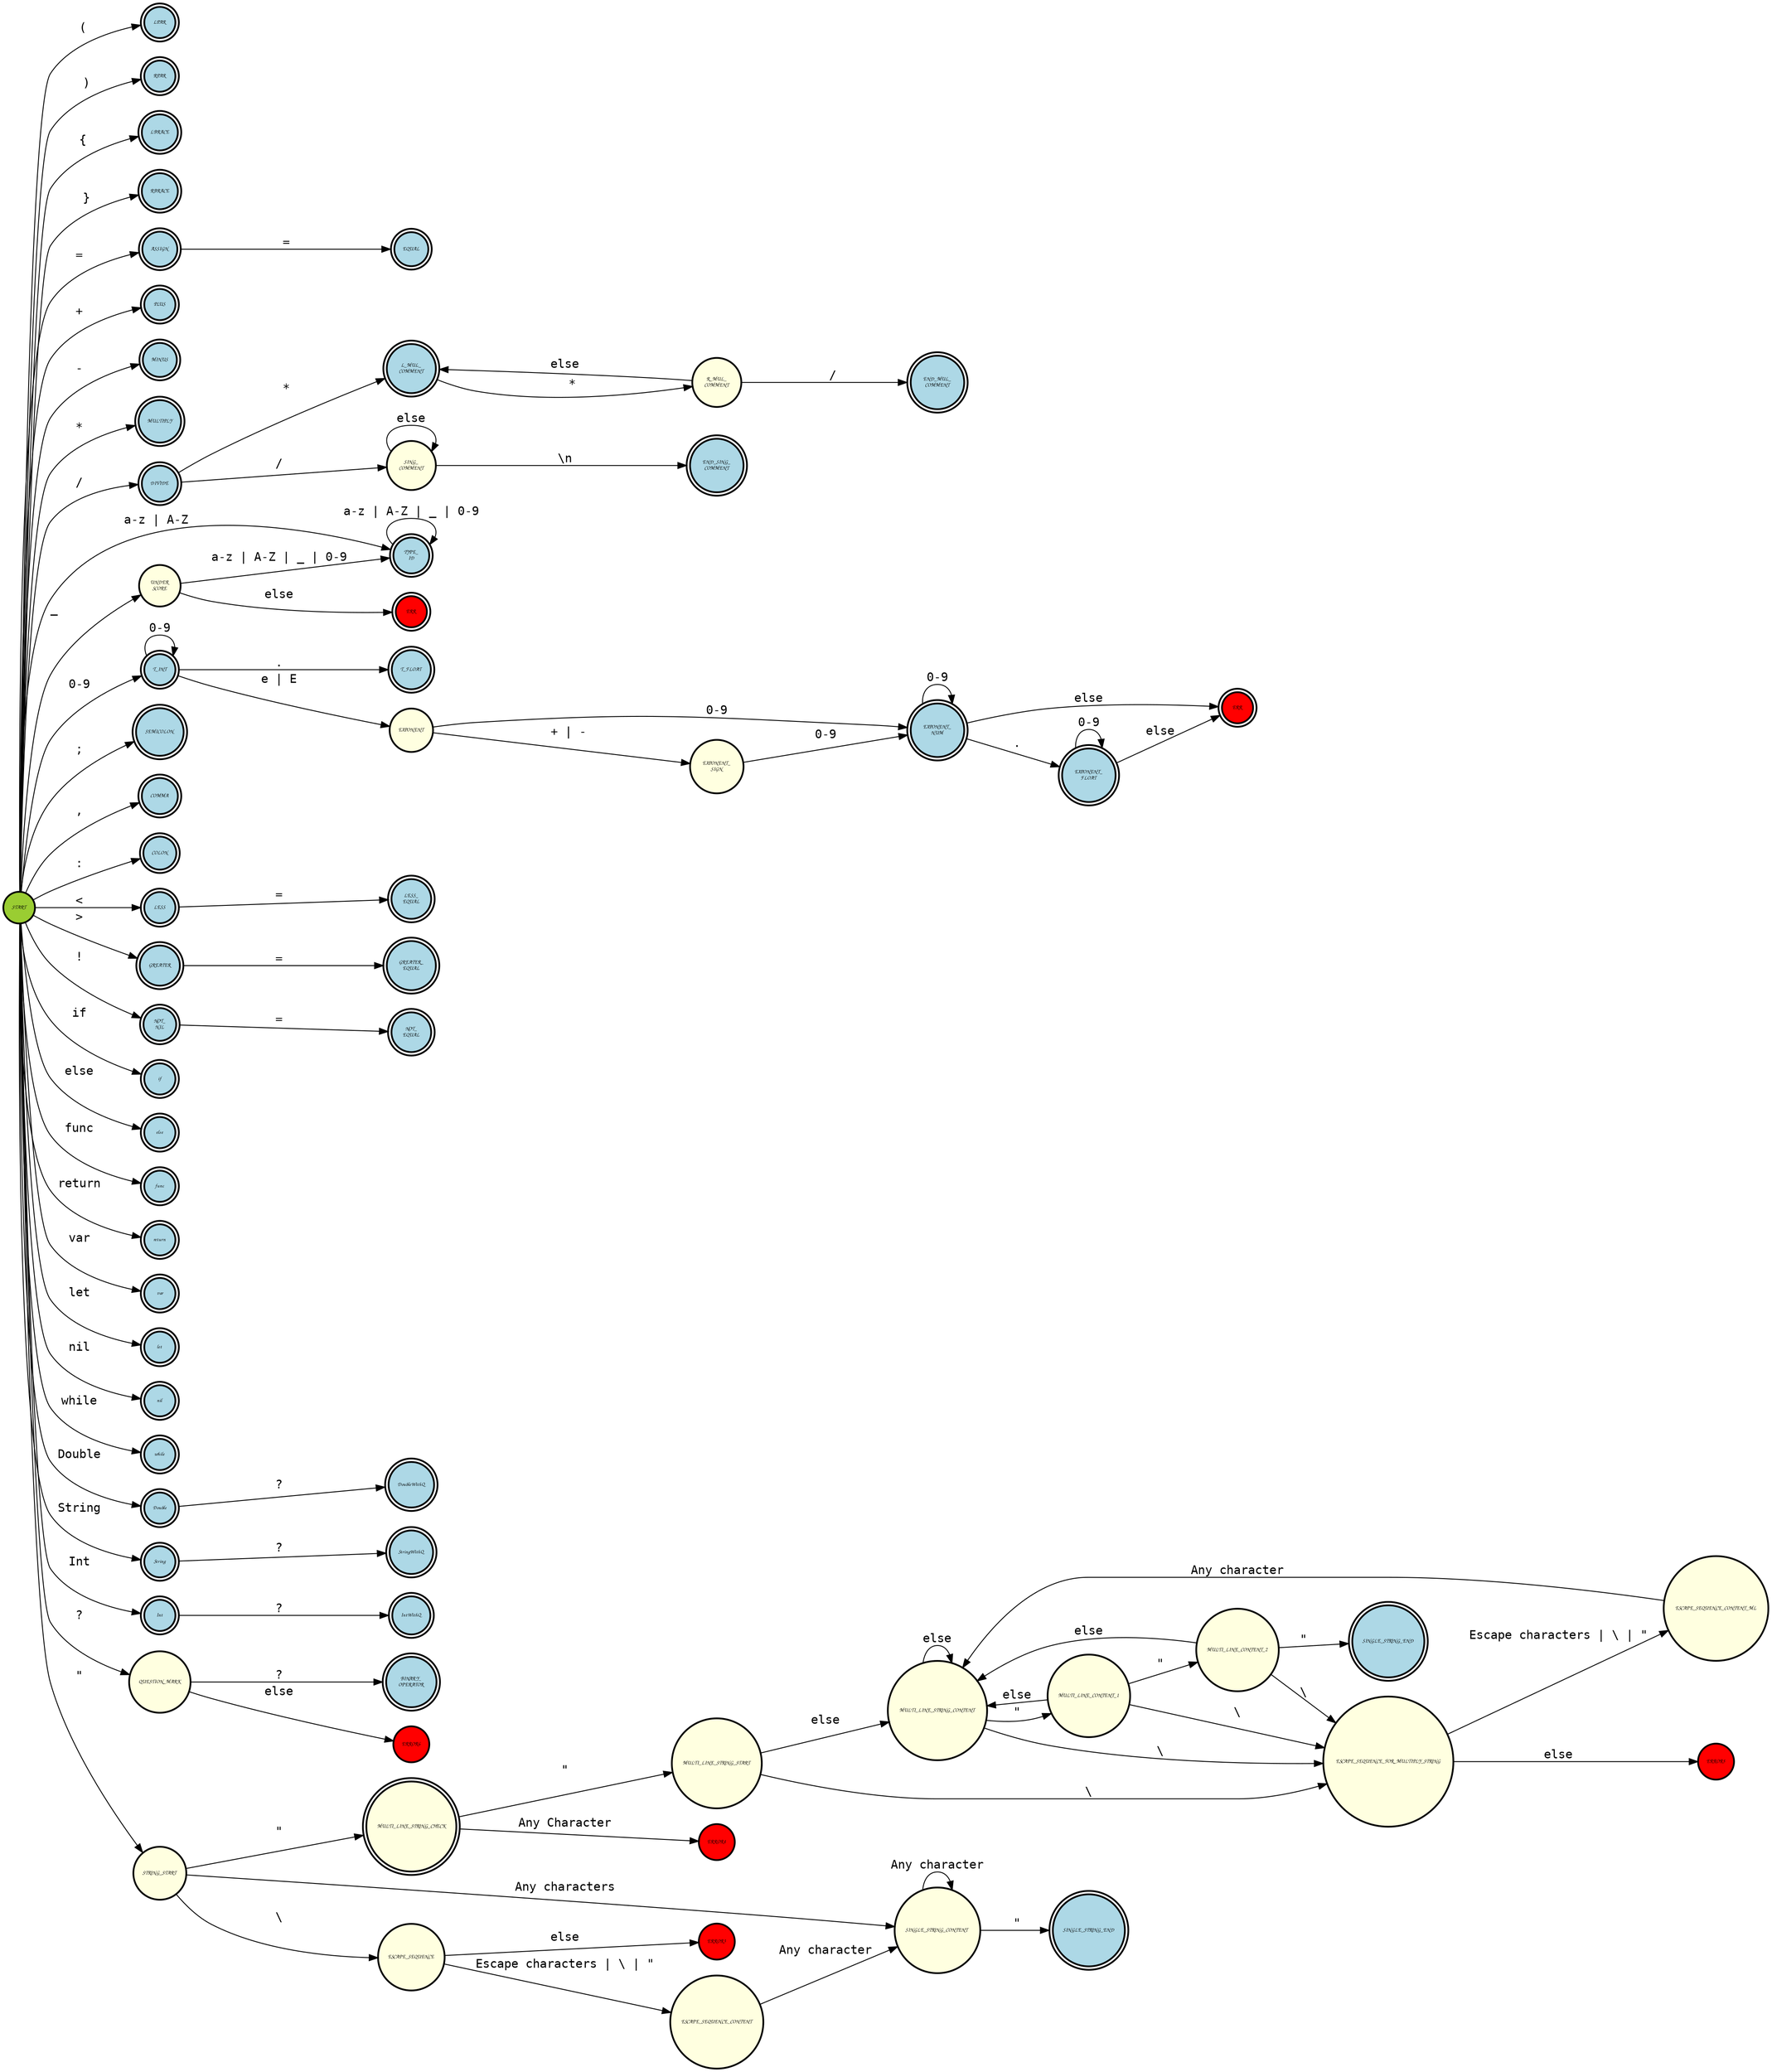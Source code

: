 digraph LexicalAnalyzer {
  node [shape=circle, fontsize=6, fontname="Comic Sans MS", style=filled, fillcolor="white", color="black", penwidth=2, fontcolor="black"];
  rankdir=LR;

  edge [fontname = mono]
  
  START [label="START", fillcolor = yellowgreen]
  LPAR [shape=doublecircle, label="LPAR" fillcolor = lightblue]
  RPAR [shape=doublecircle, label="RPAR" fillcolor = lightblue]
  LBRACE [shape=doublecircle, label="LBRACE" fillcolor = lightblue]
  RBRACE [shape=doublecircle, label="RBRACE" fillcolor = lightblue]
  ASSIGN [shape=doublecircle, label="ASSIGN" fillcolor = lightblue]
  EQUAL [shape=doublecircle, label="EQUAL" fillcolor = lightblue]
  PLUS [shape=doublecircle, label="PLUS" fillcolor = lightblue]
  MINUS [shape=doublecircle, label="MINUS" fillcolor = lightblue]
  MULTIPLY [shape=doublecircle, label="MULTIPLY" fillcolor = lightblue]
  DIVIDE [shape=doublecircle, label="DIVIDE" fillcolor = lightblue]
  R_MUL_COMMENT [label="R_MUL_\nCOMMENT" fillcolor = lightyellow]
  END_MUL_COMMENT [shape=doublecircle, label="END_MUL_\nCOMMENT" fillcolor = lightblue]
  END_SING_COMMENT [shape=doublecircle, label="END_SING_\nCOMMENT" fillcolor = lightblue]
  L_MUL_COMMENT [shape=doublecircle, label="L_MUL_\nCOMMENT" fillcolor = lightblue]
  SING_COMMENT [ label="SING_\nCOMMENT"fillcolor = lightyellow ]
  UNDERSCORE [label="UNDER\nSCORE"fillcolor = lightyellow ]
  TYPE_ID [shape=doublecircle, label="TYPE_\nID" fillcolor = lightblue]
  ERR1 [shape=doublecircle, label="ERR" fillcolor = red]
  ERR2 [shape=doublecircle, label="ERR"fillcolor = red]
  T_INT [shape=doublecircle, label="T_INT" fillcolor = lightblue]
  T_FLOAT [shape=doublecircle, label="T_FLOAT" fillcolor = lightblue]
  EXPONENT [label="EXPONENT" fillcolor = lightyellow]
  EXPONENT_SIGN [label="EXPONENT_\nSIGN" fillcolor = lightyellow]
  EXPONENT_NUM [shape=doublecircle, label="EXPONENT_\nNUM" fillcolor = lightblue]
  EXPONENT_FLOAT [shape=doublecircle, label="EXPONENT_\nFLOAT" fillcolor = lightblue]
  SEMICOLON [shape=doublecircle, label="SEMICOLON" fillcolor = lightblue]
  COMMA [shape=doublecircle, label="COMMA" fillcolor = lightblue]
  COLON [shape=doublecircle, label="COLON" fillcolor = lightblue]
  LESS [shape=doublecircle, label="LESS" fillcolor = lightblue]
  GREATER [shape=doublecircle, label="GREATER" fillcolor = lightblue]
  LESS_EQUAL [shape=doublecircle, label="LESS_\nEQUAL" fillcolor = lightblue]
  GREATER_EQUAL [shape=doublecircle, label="GREATER_\nEQUAL" fillcolor = lightblue]
  NOT_EQUAL [shape=doublecircle, label="NOT_\nEQUAL" fillcolor = lightblue]
  NOT_NIL [shape=doublecircle, label="NOT_\nNIL" fillcolor = lightblue]
  if [shape=doublecircle, label="if" fillcolor = lightblue]
  else [shape=doublecircle, label="else" fillcolor = lightblue]
  func [shape=doublecircle, label="func" fillcolor = lightblue]
  return [shape=doublecircle, label="return" fillcolor = lightblue]
  var [shape=doublecircle, label="var" fillcolor = lightblue]
  let [shape=doublecircle, label ="let" fillcolor = lightblue]
  nil [shape=doublecircle, label="nil" fillcolor = lightblue]
  while [shape=doublecircle, label="while" fillcolor = lightblue]
  Double [shape=doublecircle, label="Double" fillcolor = lightblue]
  DoubleWithQ [shape=doublecircle, label="DoubleWithQ" fillcolor = lightblue]
  String [shape=doublecircle, label="String" fillcolor = lightblue]
  StringWithQ [shape=doublecircle, label="StringWithQ" fillcolor = lightblue]
  Int [shape=doublecircle, label="Int" fillcolor = lightblue]
  IntWithQ [shape=doublecircle, label="IntWithQ" fillcolor = lightblue]
  BINARY_OPERATOR[shape=doublecircle, label="BINARY_\nOPERATOR" fillcolor = lightblue]




  //Keywords
  START -> if [label="if"]
  START -> else [label="else"]
  START -> func [label="func"]
  START -> return [label="return"]
  START -> var [label="var"]
  START -> let [label="let"]
  START -> nil [label="nil"]
  START -> while [label="while"]

  //Keywords but , datatypes
  START -> Double [label="Double"]
  Double -> DoubleWithQ [label="?"]
  START -> String [label="String"]
  String -> StringWithQ [label="?"]
  START -> Int [label="Int"]
  Int -> IntWithQ [label="?"]






  // Simple Brackets
  START -> LPAR [label=" ("]
  START -> RPAR [label="  )"]


  // Figured brackets  
  START -> LBRACE [label=" {"]
  START -> RBRACE [label="  }"]

  // Assignment
  START -> ASSIGN [label="="]
  // Equality
  ASSIGN -> EQUAL [label="  ="]
  
  // Arithmetic
  START -> PLUS [label="+"]
  START -> MINUS [label="-"]
  START -> MULTIPLY [label="*"]
  START -> DIVIDE [label="/"]


  // Comments
  DIVIDE -> L_MUL_COMMENT [label="  *"]
  L_MUL_COMMENT -> R_MUL_COMMENT [label="  *"]
  R_MUL_COMMENT -> L_MUL_COMMENT [label="else"]
  R_MUL_COMMENT -> END_MUL_COMMENT [label="  /"]
  DIVIDE -> SING_COMMENT [label="/"]
  SING_COMMENT -> SING_COMMENT [label="else"]
  SING_COMMENT -> END_SING_COMMENT [label="\\n"]

  // Indentifier
  START -> TYPE_ID [label="a-z | A-Z "]
  START -> UNDERSCORE [label="_       "]
  UNDERSCORE -> TYPE_ID [label="a-z | A-Z | _ | 0-9"]
  UNDERSCORE -> ERR1 [label="else"]
  TYPE_ID -> TYPE_ID [label="a-z | A-Z | _ | 0-9"]


  // Numbers
  START -> T_INT [label="0-9"]
  T_INT -> T_INT [label="0-9"]
  T_INT -> T_FLOAT [label="."]


  //Exponent
  T_INT -> EXPONENT [label="e | E"]
  EXPONENT -> EXPONENT_SIGN [label=" + | -"]
  EXPONENT -> EXPONENT_NUM [label="0-9"]
  EXPONENT_SIGN -> EXPONENT_NUM [label="0-9"]
  EXPONENT_NUM -> EXPONENT_NUM [label="0-9"]
  EXPONENT_NUM -> EXPONENT_FLOAT [label="."]
  EXPONENT_FLOAT -> EXPONENT_FLOAT [label="0-9"]
  EXPONENT_FLOAT -> ERR2 [label="else"]
  EXPONENT_NUM -> ERR2 [label="else"]

  // Different spells
  START -> COLON [label=":"]
  START -> SEMICOLON [label=";"]
  START -> COMMA [label=","]
  
  // Comparison
  QUESTION_MARK [label="QUESTION_MARK" fillcolor = lightyellow]
  START -> QUESTION_MARK [label="?"]
  QUESTION_MARK -> ERROR6  [label = "else"]
  QUESTION_MARK -> BINARY_OPERATOR [label="?"]
  START -> LESS [label="<"]
  LESS -> LESS_EQUAL [label="="]
  START -> GREATER [label=">"]
  GREATER -> GREATER_EQUAL [label="="]
  START -> NOT_NIL [label="!"]
  NOT_NIL-> NOT_EQUAL [label="="]


  // String
  STRING_START [label="STRING_START" fillcolor = lightyellow]
  SINGLE_STRING_END [label="SINGLE_STRING_END" fillcolor = lightyellow]
  ESCAPE_SEQUENCE [label="ESCAPE_SEQUENCE" fillcolor = lightyellow]
  ESCAPE_SEQUENCE_CONTENT [label="ESCAPE_SEQUENCE_CONTENT" fillcolor = lightyellow]
  SINGLE_STRING_CONTENT [label="SINGLE_STRING_CONTENT " fillcolor = lightyellow]
  MULTI_LINE_STRING_CHECK [shape=doublecircle label="MULTI_LINE_STRING_CHECK" fillcolor = lightyellow]
  MULTI_LINE_STRING_CONTENT [label="MULTI_LINE_STRING_CONTENT" fillcolor = lightyellow]
  MULTI_LINE_STRING_END [label="MULTI_LINE_STRING_END" fillcolor = lightyellow]
  SINGLE_STRING_END[shape=doublecircle, label="SINGLE_STRING_END" fillcolor = lightblue]
  MULTI_LINE_STRING_START[label="MULTI_LINE_STRING_START" fillcolor = lightyellow]
  ESCAPE_SEQUENCE_FOR_MULTIPLY_STRING[label="ESCAPE_SEQUENCE_FOR_MULTIPLY_STRING" fillcolor = lightyellow]
  ESCAPE_SEQUENCE_CONTENT_ML[label="ESCAPE_SEQUENCE_CONTENT_ML" fillcolor = lightyellow]
  MULTI_LINE_CONTENT_1[label="MULTI_LINE_CONTENT_1" fillcolor = lightyellow]
  MULTI_LINE_CONTENT_2[label="MULTI_LINE_CONTENT_2" fillcolor = lightyellow]
  MULTI_LINE_STRING_END[label="MULTI_LINE_STRING_END" fillcolor = lightyellow]
  MULTI_LINE_STRING_END[shape=doublecircle, label="SINGLE_STRING_END" fillcolor = lightblue]
  ERROR3 [label="ERROR3" fillcolor = red]
  ERROR4 [label="ERROR4"fillcolor = red]
  ERROR5 [label="ERROR5"fillcolor = red]
  ERROR6 [label="ERROR6"fillcolor = red]


  //Single String
  START -> STRING_START [label="\""]
  STRING_START -> SINGLE_STRING_CONTENT [label="Any characters"]
  STRING_START -> ESCAPE_SEQUENCE [label="\\"]
  ESCAPE_SEQUENCE -> ESCAPE_SEQUENCE_CONTENT [label="Escape characters | \\ | \""]
  ESCAPE_SEQUENCE -> ERROR3 [label="else"]
  ESCAPE_SEQUENCE_CONTENT -> SINGLE_STRING_CONTENT [label="Any character"]
  SINGLE_STRING_CONTENT -> SINGLE_STRING_END [label="\""]
  SINGLE_STRING_CONTENT -> SINGLE_STRING_CONTENT [label="Any character"]

  // Multi line string
  STRING_START -> MULTI_LINE_STRING_CHECK [label="\""]
  MULTI_LINE_STRING_CHECK -> MULTI_LINE_STRING_START [label="\""]
  MULTI_LINE_STRING_START -> MULTI_LINE_STRING_CONTENT [label="else"]
  MULTI_LINE_STRING_START -> ESCAPE_SEQUENCE_FOR_MULTIPLY_STRING [label="\\"]
  ESCAPE_SEQUENCE_FOR_MULTIPLY_STRING -> ESCAPE_SEQUENCE_CONTENT_ML [label="Escape characters | \\ | \""]
  ESCAPE_SEQUENCE_FOR_MULTIPLY_STRING -> ERROR5 [label="else"]
  MULTI_LINE_STRING_CHECK -> ERROR4 [label="Any Character"]
  ESCAPE_SEQUENCE_CONTENT_ML-> MULTI_LINE_STRING_CONTENT [label="Any character"]
  MULTI_LINE_STRING_CONTENT -> MULTI_LINE_CONTENT_1 [label="\""]
  MULTI_LINE_CONTENT_1 -> MULTI_LINE_CONTENT_2 [label="\""]
  MULTI_LINE_CONTENT_2 -> MULTI_LINE_STRING_END [label="\""]
  MULTI_LINE_STRING_CONTENT -> ESCAPE_SEQUENCE_FOR_MULTIPLY_STRING[label="\\"]
  MULTI_LINE_STRING_CONTENT -> MULTI_LINE_STRING_CONTENT [label="else"]
  MULTI_LINE_CONTENT_1 -> MULTI_LINE_STRING_CONTENT[label="else"]
  MULTI_LINE_CONTENT_1 -> ESCAPE_SEQUENCE_FOR_MULTIPLY_STRING[label="\\"]
  MULTI_LINE_CONTENT_2 -> MULTI_LINE_STRING_CONTENT[label="else"]
  MULTI_LINE_CONTENT_2 -> ESCAPE_SEQUENCE_FOR_MULTIPLY_STRING[label="\\"]





}